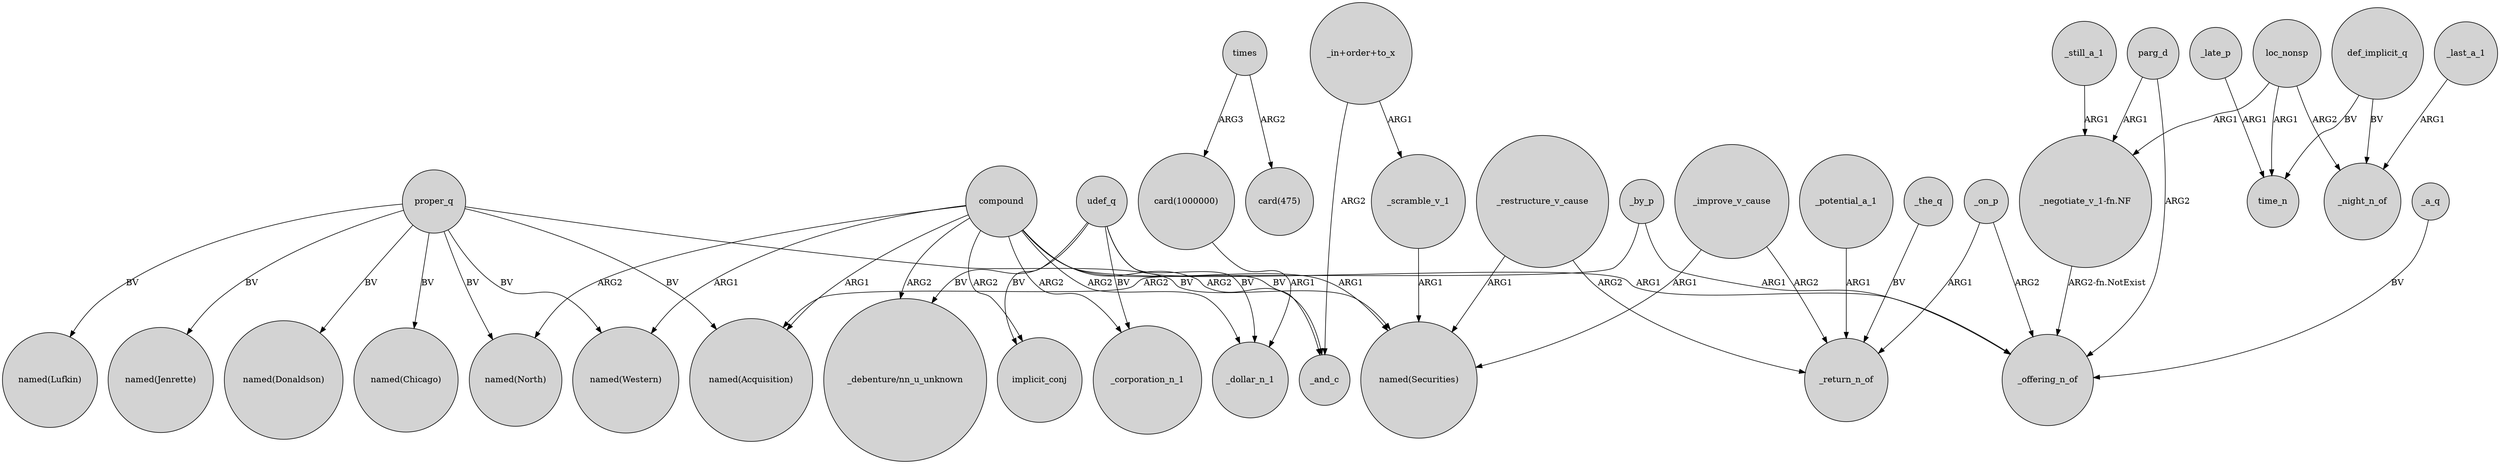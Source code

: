digraph {
	node [shape=circle style=filled]
	proper_q -> "named(Lufkin)" [label=BV]
	udef_q -> "_debenture/nn_u_unknown" [label=BV]
	times -> "card(475)" [label=ARG2]
	"card(1000000)" -> _dollar_n_1 [label=ARG1]
	_by_p -> _offering_n_of [label=ARG1]
	compound -> "named(Acquisition)" [label=ARG1]
	compound -> "named(North)" [label=ARG2]
	compound -> implicit_conj [label=ARG2]
	_late_p -> time_n [label=ARG1]
	_the_q -> _return_n_of [label=BV]
	compound -> "named(Western)" [label=ARG1]
	proper_q -> "named(North)" [label=BV]
	def_implicit_q -> _night_n_of [label=BV]
	proper_q -> "named(Acquisition)" [label=BV]
	compound -> _corporation_n_1 [label=ARG2]
	loc_nonsp -> time_n [label=ARG1]
	"_in+order+to_x" -> _scramble_v_1 [label=ARG1]
	udef_q -> implicit_conj [label=BV]
	proper_q -> "named(Jenrette)" [label=BV]
	_restructure_v_cause -> "named(Securities)" [label=ARG1]
	_improve_v_cause -> "named(Securities)" [label=ARG1]
	_still_a_1 -> "_negotiate_v_1-fn.NF" [label=ARG1]
	parg_d -> _offering_n_of [label=ARG2]
	udef_q -> _corporation_n_1 [label=BV]
	compound -> "_debenture/nn_u_unknown" [label=ARG2]
	compound -> _and_c [label=ARG2]
	proper_q -> "named(Donaldson)" [label=BV]
	_on_p -> _return_n_of [label=ARG1]
	_improve_v_cause -> _return_n_of [label=ARG2]
	times -> "card(1000000)" [label=ARG3]
	loc_nonsp -> "_negotiate_v_1-fn.NF" [label=ARG1]
	compound -> _offering_n_of [label=ARG1]
	_restructure_v_cause -> _return_n_of [label=ARG2]
	_by_p -> "named(Acquisition)" [label=ARG2]
	proper_q -> "named(Securities)" [label=BV]
	_scramble_v_1 -> "named(Securities)" [label=ARG1]
	proper_q -> "named(Western)" [label=BV]
	"_in+order+to_x" -> _and_c [label=ARG2]
	loc_nonsp -> _night_n_of [label=ARG2]
	_potential_a_1 -> _return_n_of [label=ARG1]
	"_negotiate_v_1-fn.NF" -> _offering_n_of [label="ARG2-fn.NotExist"]
	_a_q -> _offering_n_of [label=BV]
	_on_p -> _offering_n_of [label=ARG2]
	compound -> _dollar_n_1 [label=ARG2]
	udef_q -> _and_c [label=BV]
	proper_q -> "named(Chicago)" [label=BV]
	compound -> "named(Securities)" [label=ARG1]
	_last_a_1 -> _night_n_of [label=ARG1]
	udef_q -> _dollar_n_1 [label=BV]
	def_implicit_q -> time_n [label=BV]
	parg_d -> "_negotiate_v_1-fn.NF" [label=ARG1]
}
